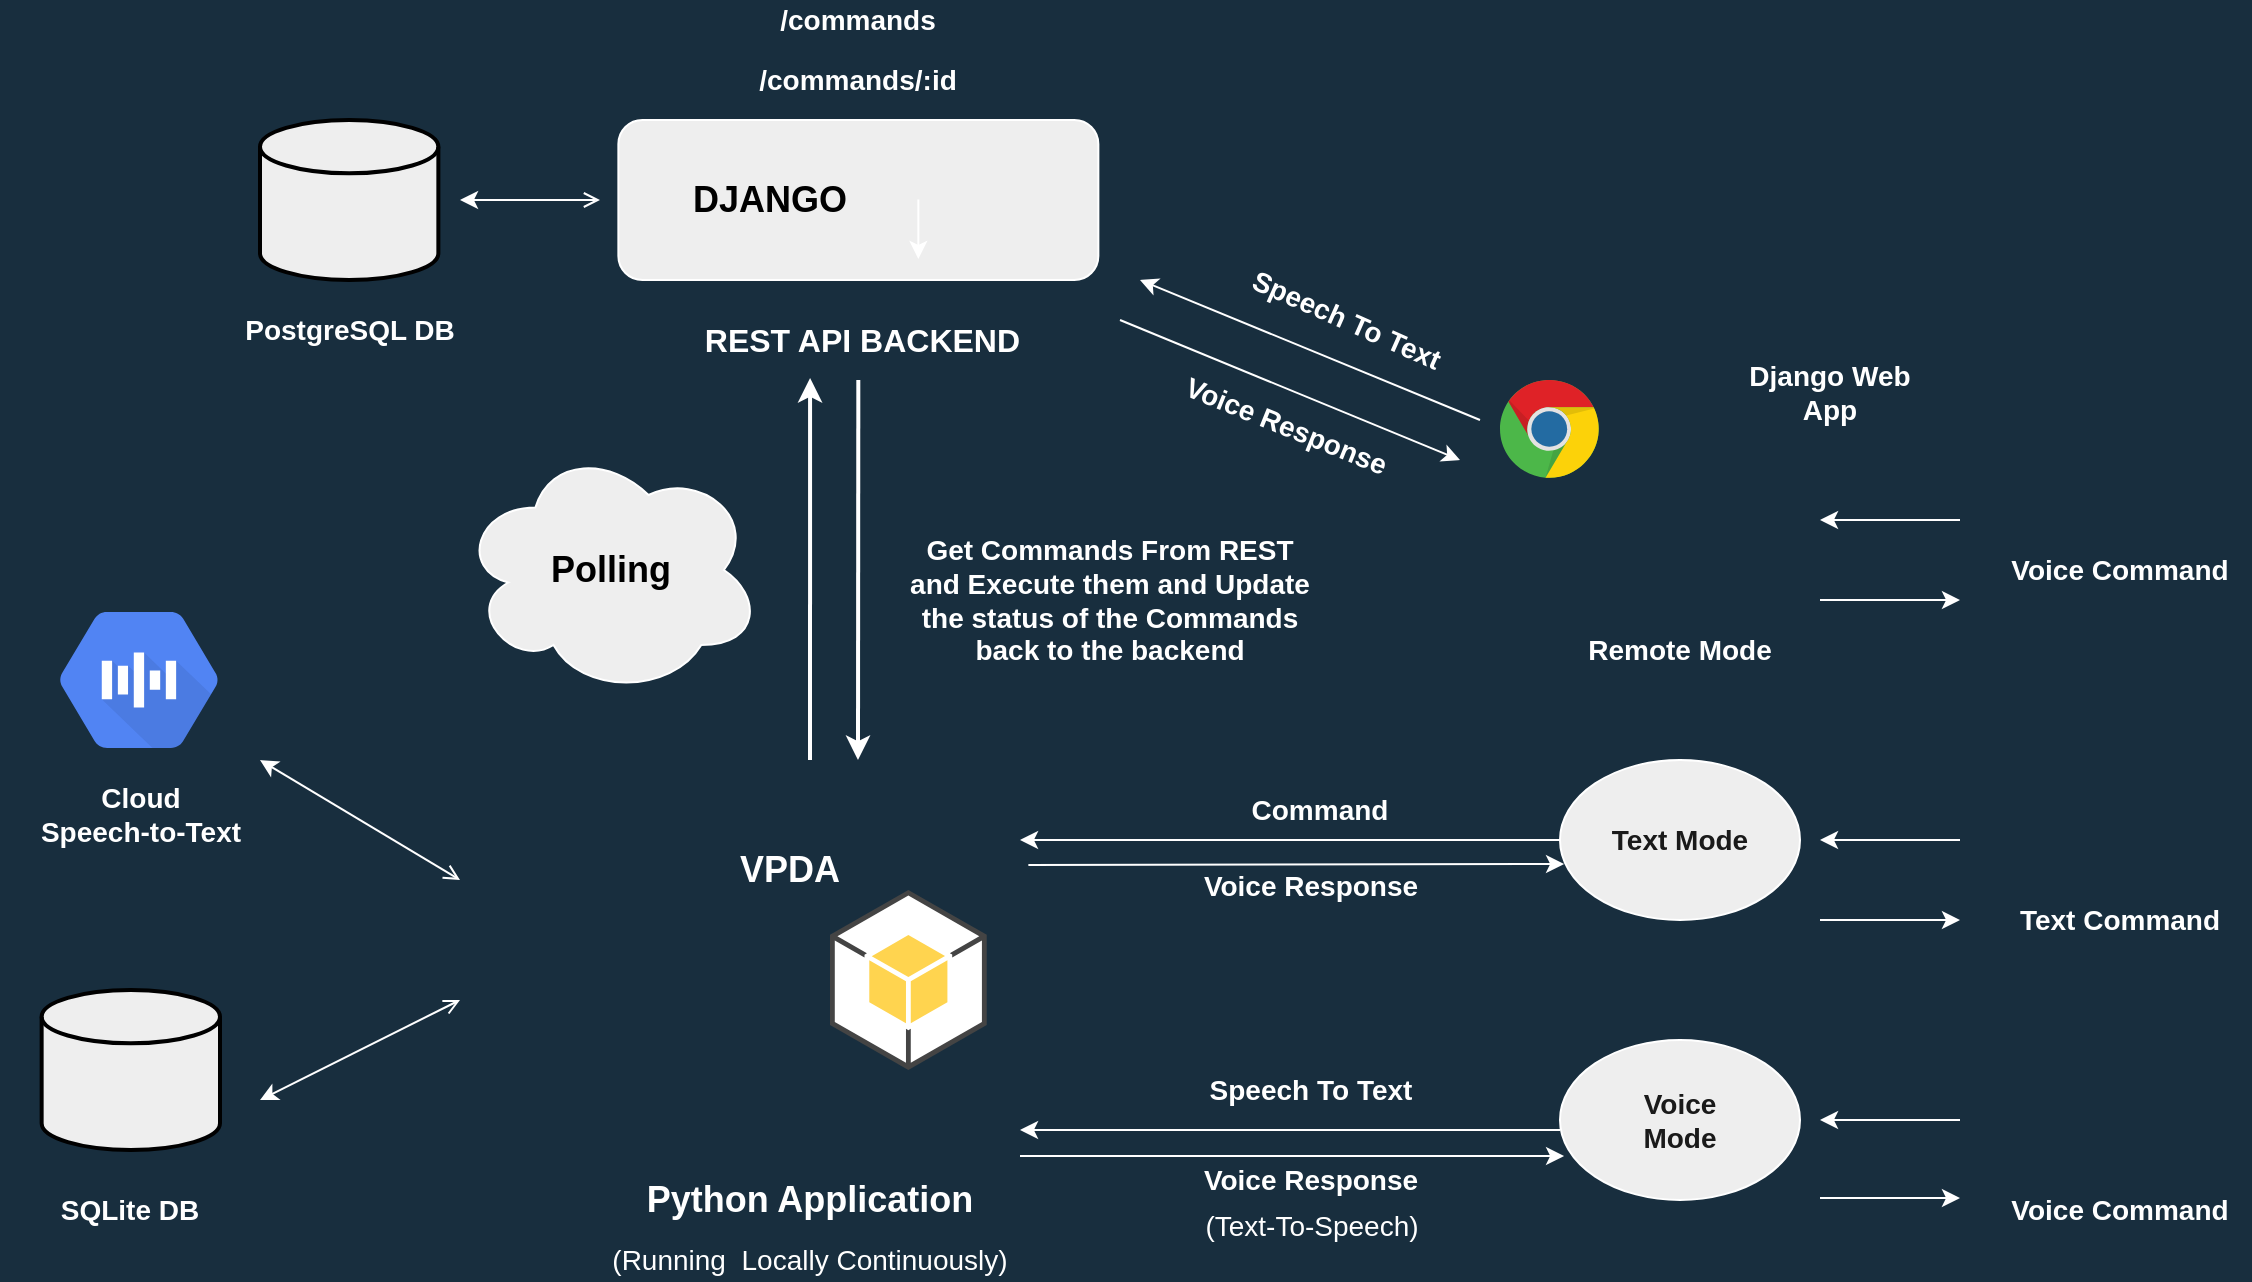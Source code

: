 <mxfile version="14.9.0" type="github">
  <diagram id="kuEGRkW_MY6x3EW_wBt1" name="Page-1">
    <mxGraphModel dx="1422" dy="806" grid="1" gridSize="10" guides="1" tooltips="1" connect="1" arrows="1" fold="1" page="1" pageScale="1" pageWidth="1654" pageHeight="2336" background="#182E3E" math="0" shadow="0">
      <root>
        <mxCell id="0" />
        <mxCell id="1" parent="0" />
        <mxCell id="oGfjhjowSKPKWQti_45B-2" value="" style="rounded=1;whiteSpace=wrap;html=1;sketch=0;fontColor=#1A1A1A;strokeColor=#FFFFFF;fillColor=#EEEEEE;" vertex="1" parent="1">
          <mxGeometry x="599.18" y="240" width="240" height="80" as="geometry" />
        </mxCell>
        <mxCell id="oGfjhjowSKPKWQti_45B-5" value="" style="shape=image;html=1;verticalAlign=top;verticalLabelPosition=bottom;labelBackgroundColor=#ffffff;imageAspect=0;aspect=fixed;image=https://cdn3.iconfinder.com/data/icons/logos-and-brands-adobe/512/267_Python-128.png;rounded=0;sketch=0;fontColor=#1A1A1A;strokeColor=#FFFFFF;fillColor=#EEEEEE;" vertex="1" parent="1">
          <mxGeometry x="749.18" y="250" width="59.5" height="59.5" as="geometry" />
        </mxCell>
        <mxCell id="oGfjhjowSKPKWQti_45B-58" style="edgeStyle=none;rounded=1;sketch=0;orthogonalLoop=1;jettySize=auto;html=1;fontColor=#FFFFFF;startArrow=none;startFill=0;strokeColor=#FFFFFF;strokeWidth=2;" edge="1" parent="1" source="oGfjhjowSKPKWQti_45B-6">
          <mxGeometry relative="1" as="geometry">
            <mxPoint x="719" y="560" as="targetPoint" />
          </mxGeometry>
        </mxCell>
        <mxCell id="oGfjhjowSKPKWQti_45B-6" value="&lt;font color=&quot;#ffffff&quot; size=&quot;1&quot;&gt;&lt;b style=&quot;font-size: 16px&quot;&gt;&amp;nbsp;REST API BACKEND&lt;/b&gt;&lt;/font&gt;" style="text;html=1;strokeColor=none;fillColor=none;align=center;verticalAlign=middle;whiteSpace=wrap;rounded=0;sketch=0;fontColor=#1A1A1A;" vertex="1" parent="1">
          <mxGeometry x="634.18" y="330" width="170" height="40" as="geometry" />
        </mxCell>
        <mxCell id="oGfjhjowSKPKWQti_45B-7" value="&lt;b&gt;&lt;font color=&quot;#000000&quot; style=&quot;font-size: 18px&quot;&gt;DJANGO&lt;/font&gt;&lt;/b&gt;" style="text;html=1;strokeColor=none;fillColor=none;align=center;verticalAlign=middle;whiteSpace=wrap;rounded=0;sketch=0;fontColor=#1A1A1A;" vertex="1" parent="1">
          <mxGeometry x="610" y="257.5" width="130" height="45" as="geometry" />
        </mxCell>
        <mxCell id="oGfjhjowSKPKWQti_45B-9" value="" style="outlineConnect=0;dashed=0;verticalLabelPosition=bottom;verticalAlign=top;align=center;html=1;shape=mxgraph.aws3.android;fillColor=#FFD44F;gradientColor=none;rounded=0;sketch=0;fontColor=#1A1A1A;strokeColor=#FFFFFF;" vertex="1" parent="1">
          <mxGeometry x="705.0" y="625" width="78.37" height="90" as="geometry" />
        </mxCell>
        <mxCell id="oGfjhjowSKPKWQti_45B-10" value="&lt;font color=&quot;#ffffff&quot; style=&quot;font-size: 18px&quot;&gt;&lt;b&gt;Python Application&lt;/b&gt;&lt;/font&gt;" style="text;html=1;strokeColor=none;fillColor=none;align=center;verticalAlign=middle;whiteSpace=wrap;rounded=0;sketch=0;fontColor=#1A1A1A;" vertex="1" parent="1">
          <mxGeometry x="610.0" y="760" width="170" height="40" as="geometry" />
        </mxCell>
        <mxCell id="oGfjhjowSKPKWQti_45B-12" value="" style="shape=image;html=1;verticalAlign=top;verticalLabelPosition=bottom;labelBackgroundColor=#ffffff;imageAspect=0;aspect=fixed;image=https://cdn2.iconfinder.com/data/icons/whcompare-isometric-web-hosting-servers/50/root-access-128.png;rounded=0;sketch=0;fontColor=#1A1A1A;strokeColor=#FFFFFF;fillColor=#EEEEEE;" vertex="1" parent="1">
          <mxGeometry x="535.0" y="575" width="160" height="160" as="geometry" />
        </mxCell>
        <mxCell id="oGfjhjowSKPKWQti_45B-31" style="edgeStyle=orthogonalEdgeStyle;curved=0;rounded=1;sketch=0;orthogonalLoop=1;jettySize=auto;html=1;exitX=0;exitY=0.5;exitDx=0;exitDy=0;fontColor=#FFFFFF;strokeColor=#FFFFFF;" edge="1" parent="1" source="oGfjhjowSKPKWQti_45B-13">
          <mxGeometry relative="1" as="geometry">
            <mxPoint x="800" y="600" as="targetPoint" />
          </mxGeometry>
        </mxCell>
        <mxCell id="oGfjhjowSKPKWQti_45B-13" value="&lt;b&gt;&lt;font style=&quot;font-size: 14px&quot;&gt;Text Mode&lt;/font&gt;&lt;/b&gt;" style="ellipse;whiteSpace=wrap;html=1;rounded=0;sketch=0;fontColor=#1A1A1A;strokeColor=#FFFFFF;fillColor=#EEEEEE;" vertex="1" parent="1">
          <mxGeometry x="1070" y="560" width="120" height="80" as="geometry" />
        </mxCell>
        <mxCell id="oGfjhjowSKPKWQti_45B-14" value="&lt;font style=&quot;font-size: 14px&quot;&gt;&lt;b&gt;Voice&lt;br&gt;Mode&lt;/b&gt;&lt;/font&gt;" style="ellipse;whiteSpace=wrap;html=1;rounded=0;sketch=0;fontColor=#1A1A1A;strokeColor=#FFFFFF;fillColor=#EEEEEE;" vertex="1" parent="1">
          <mxGeometry x="1070" y="700" width="120" height="80" as="geometry" />
        </mxCell>
        <mxCell id="oGfjhjowSKPKWQti_45B-59" style="edgeStyle=none;rounded=1;sketch=0;orthogonalLoop=1;jettySize=auto;html=1;fontColor=#FFFFFF;startArrow=none;startFill=0;strokeColor=#FFFFFF;entryX=0.358;entryY=0.975;entryDx=0;entryDy=0;entryPerimeter=0;strokeWidth=2;" edge="1" parent="1" target="oGfjhjowSKPKWQti_45B-6">
          <mxGeometry relative="1" as="geometry">
            <mxPoint x="695" y="560" as="sourcePoint" />
            <mxPoint x="695" y="380" as="targetPoint" />
          </mxGeometry>
        </mxCell>
        <mxCell id="oGfjhjowSKPKWQti_45B-16" value="&lt;font color=&quot;#ffffff&quot; style=&quot;font-size: 18px&quot;&gt;&lt;b&gt;VPDA&lt;/b&gt;&lt;/font&gt;" style="text;html=1;strokeColor=none;fillColor=none;align=center;verticalAlign=middle;whiteSpace=wrap;rounded=0;sketch=0;fontColor=#1A1A1A;" vertex="1" parent="1">
          <mxGeometry x="630" y="590" width="110" height="50" as="geometry" />
        </mxCell>
        <mxCell id="oGfjhjowSKPKWQti_45B-18" value="" style="shape=image;html=1;verticalAlign=top;verticalLabelPosition=bottom;labelBackgroundColor=#ffffff;imageAspect=0;aspect=fixed;image=https://cdn2.iconfinder.com/data/icons/whcompare-isometric-web-hosting-servers/50/web-browser-on-laptop-128.png;rounded=0;sketch=0;fontColor=#1A1A1A;strokeColor=#FFFFFF;fillColor=#EEEEEE;" vertex="1" parent="1">
          <mxGeometry x="1080" y="380" width="100" height="100" as="geometry" />
        </mxCell>
        <mxCell id="oGfjhjowSKPKWQti_45B-21" value="" style="endArrow=classic;html=1;fontColor=#FFFFFF;strokeColor=#FFFFFF;" edge="1" parent="1">
          <mxGeometry width="50" height="50" relative="1" as="geometry">
            <mxPoint x="1270" y="600" as="sourcePoint" />
            <mxPoint x="1200" y="600" as="targetPoint" />
          </mxGeometry>
        </mxCell>
        <mxCell id="oGfjhjowSKPKWQti_45B-22" value="" style="endArrow=classic;html=1;fontColor=#FFFFFF;strokeColor=#FFFFFF;" edge="1" parent="1">
          <mxGeometry width="50" height="50" relative="1" as="geometry">
            <mxPoint x="1270" y="740" as="sourcePoint" />
            <mxPoint x="1200" y="740" as="targetPoint" />
          </mxGeometry>
        </mxCell>
        <mxCell id="oGfjhjowSKPKWQti_45B-23" value="" style="endArrow=classic;html=1;fontColor=#FFFFFF;strokeColor=#FFFFFF;" edge="1" parent="1">
          <mxGeometry width="50" height="50" relative="1" as="geometry">
            <mxPoint x="1270" y="440" as="sourcePoint" />
            <mxPoint x="1200" y="440" as="targetPoint" />
          </mxGeometry>
        </mxCell>
        <mxCell id="oGfjhjowSKPKWQti_45B-24" value="&lt;font color=&quot;#ffffff&quot; style=&quot;font-size: 14px&quot;&gt;&lt;b&gt;Django Web &lt;br&gt;App&lt;/b&gt;&lt;/font&gt;" style="text;html=1;strokeColor=none;fillColor=none;align=center;verticalAlign=middle;whiteSpace=wrap;rounded=0;sketch=0;fontColor=#1A1A1A;" vertex="1" parent="1">
          <mxGeometry x="1140" y="360" width="130" height="32.5" as="geometry" />
        </mxCell>
        <mxCell id="oGfjhjowSKPKWQti_45B-25" value="" style="dashed=0;outlineConnect=0;html=1;align=center;labelPosition=center;verticalLabelPosition=bottom;verticalAlign=top;shape=mxgraph.weblogos.chrome;rounded=0;sketch=0;fontColor=#1A1A1A;strokeColor=#FFFFFF;fillColor=#EEEEEE;" vertex="1" parent="1">
          <mxGeometry x="1040" y="370" width="50" height="50" as="geometry" />
        </mxCell>
        <mxCell id="oGfjhjowSKPKWQti_45B-27" value="" style="strokeWidth=2;html=1;shape=mxgraph.flowchart.database;whiteSpace=wrap;rounded=0;sketch=0;fontColor=#1A1A1A;fillColor=#EEEEEE;" vertex="1" parent="1">
          <mxGeometry x="420.0" y="240" width="89.18" height="80" as="geometry" />
        </mxCell>
        <mxCell id="oGfjhjowSKPKWQti_45B-28" style="edgeStyle=orthogonalEdgeStyle;curved=0;rounded=1;sketch=0;orthogonalLoop=1;jettySize=auto;html=1;exitX=0;exitY=0.5;exitDx=0;exitDy=0;entryX=0;entryY=1;entryDx=0;entryDy=0;fontColor=#FFFFFF;strokeColor=#FFFFFF;" edge="1" parent="1" source="oGfjhjowSKPKWQti_45B-5" target="oGfjhjowSKPKWQti_45B-5">
          <mxGeometry relative="1" as="geometry" />
        </mxCell>
        <mxCell id="oGfjhjowSKPKWQti_45B-29" value="" style="strokeWidth=2;html=1;shape=mxgraph.flowchart.database;whiteSpace=wrap;rounded=0;sketch=0;fontColor=#1A1A1A;fillColor=#EEEEEE;" vertex="1" parent="1">
          <mxGeometry x="310.82" y="675" width="89.18" height="80" as="geometry" />
        </mxCell>
        <mxCell id="oGfjhjowSKPKWQti_45B-30" value="&lt;font color=&quot;#ffffff&quot; style=&quot;font-size: 14px&quot;&gt;Cloud&lt;br&gt;Speech-to-Text&lt;/font&gt;" style="html=1;fillColor=#5184F3;strokeColor=none;verticalAlign=top;labelPosition=center;verticalLabelPosition=bottom;align=center;spacingTop=-6;fontSize=11;fontStyle=1;fontColor=#999999;shape=mxgraph.gcp2.hexIcon;prIcon=cloud_speech_api;rounded=0;sketch=0;" vertex="1" parent="1">
          <mxGeometry x="299.18" y="470" width="120.82" height="100" as="geometry" />
        </mxCell>
        <mxCell id="oGfjhjowSKPKWQti_45B-32" value="" style="shape=image;html=1;verticalAlign=top;verticalLabelPosition=bottom;labelBackgroundColor=#ffffff;imageAspect=0;aspect=fixed;image=https://cdn4.iconfinder.com/data/icons/desktop-app-free/32/Desktop_Desktop_App_Keyboard_PC_Technology-12-128.png;rounded=0;sketch=0;fontColor=#1A1A1A;strokeColor=#FFFFFF;fillColor=#EEEEEE;" vertex="1" parent="1">
          <mxGeometry x="1310" y="547.5" width="80" height="80" as="geometry" />
        </mxCell>
        <mxCell id="oGfjhjowSKPKWQti_45B-33" value="&lt;font color=&quot;#ffffff&quot; style=&quot;font-size: 14px&quot;&gt;&lt;b&gt;Text Command&lt;/b&gt;&lt;/font&gt;" style="text;html=1;strokeColor=none;fillColor=none;align=center;verticalAlign=middle;whiteSpace=wrap;rounded=0;sketch=0;fontColor=#1A1A1A;" vertex="1" parent="1">
          <mxGeometry x="1285" y="625" width="130" height="30" as="geometry" />
        </mxCell>
        <mxCell id="oGfjhjowSKPKWQti_45B-34" value="" style="shape=image;html=1;verticalAlign=top;verticalLabelPosition=bottom;labelBackgroundColor=#ffffff;imageAspect=0;aspect=fixed;image=https://cdn1.iconfinder.com/data/icons/feather-2/24/mic-128.png;rounded=0;sketch=0;fontColor=#1A1A1A;strokeColor=#FFFFFF;fillColor=#EEEEEE;" vertex="1" parent="1">
          <mxGeometry x="1310" y="680" width="80" height="80" as="geometry" />
        </mxCell>
        <mxCell id="oGfjhjowSKPKWQti_45B-40" value="&lt;font color=&quot;#ffffff&quot; style=&quot;font-size: 14px&quot;&gt;&lt;b&gt;Voice Command&lt;/b&gt;&lt;/font&gt;" style="text;html=1;strokeColor=none;fillColor=none;align=center;verticalAlign=middle;whiteSpace=wrap;rounded=0;sketch=0;fontColor=#1A1A1A;" vertex="1" parent="1">
          <mxGeometry x="1285" y="770" width="130" height="30" as="geometry" />
        </mxCell>
        <mxCell id="oGfjhjowSKPKWQti_45B-41" value="" style="shape=image;html=1;verticalAlign=top;verticalLabelPosition=bottom;labelBackgroundColor=#ffffff;imageAspect=0;aspect=fixed;image=https://cdn1.iconfinder.com/data/icons/feather-2/24/mic-128.png;rounded=0;sketch=0;strokeColor=#FFFFFF;fillColor=#EEEEEE;fontColor=#FFFFFF;" vertex="1" parent="1">
          <mxGeometry x="1310" y="360" width="80" height="80" as="geometry" />
        </mxCell>
        <mxCell id="oGfjhjowSKPKWQti_45B-42" value="&lt;font color=&quot;#ffffff&quot; style=&quot;font-size: 14px&quot;&gt;&lt;b&gt;Voice Command&lt;/b&gt;&lt;/font&gt;" style="text;html=1;strokeColor=none;fillColor=none;align=center;verticalAlign=middle;whiteSpace=wrap;rounded=0;sketch=0;fontColor=#1A1A1A;" vertex="1" parent="1">
          <mxGeometry x="1285" y="450" width="130" height="30" as="geometry" />
        </mxCell>
        <mxCell id="oGfjhjowSKPKWQti_45B-43" value="&lt;font color=&quot;#ffffff&quot; style=&quot;font-size: 14px&quot;&gt;&lt;b&gt;Remote Mode&lt;/b&gt;&lt;/font&gt;" style="text;html=1;strokeColor=none;fillColor=none;align=center;verticalAlign=middle;whiteSpace=wrap;rounded=0;sketch=0;fontColor=#1A1A1A;" vertex="1" parent="1">
          <mxGeometry x="1065" y="490" width="130" height="30" as="geometry" />
        </mxCell>
        <mxCell id="oGfjhjowSKPKWQti_45B-45" value="" style="endArrow=classic;html=1;fontColor=#FFFFFF;strokeColor=#FFFFFF;" edge="1" parent="1">
          <mxGeometry width="50" height="50" relative="1" as="geometry">
            <mxPoint x="1030" y="390" as="sourcePoint" />
            <mxPoint x="860" y="320" as="targetPoint" />
          </mxGeometry>
        </mxCell>
        <mxCell id="oGfjhjowSKPKWQti_45B-47" value="" style="endArrow=classic;html=1;fontColor=#FFFFFF;strokeColor=#FFFFFF;" edge="1" parent="1">
          <mxGeometry width="50" height="50" relative="1" as="geometry">
            <mxPoint x="850" y="340" as="sourcePoint" />
            <mxPoint x="1020" y="410" as="targetPoint" />
          </mxGeometry>
        </mxCell>
        <mxCell id="oGfjhjowSKPKWQti_45B-48" value="&lt;font color=&quot;#ffffff&quot; style=&quot;font-size: 14px&quot;&gt;&lt;b&gt;PostgreSQL DB&lt;/b&gt;&lt;/font&gt;" style="text;html=1;strokeColor=none;fillColor=none;align=center;verticalAlign=middle;whiteSpace=wrap;rounded=0;sketch=0;fontColor=#1A1A1A;" vertex="1" parent="1">
          <mxGeometry x="399.59" y="330" width="130" height="30" as="geometry" />
        </mxCell>
        <mxCell id="oGfjhjowSKPKWQti_45B-49" value="&lt;font color=&quot;#ffffff&quot; style=&quot;font-size: 14px&quot;&gt;&lt;b&gt;SQLite DB&lt;/b&gt;&lt;/font&gt;" style="text;html=1;strokeColor=none;fillColor=none;align=center;verticalAlign=middle;whiteSpace=wrap;rounded=0;sketch=0;fontColor=#1A1A1A;" vertex="1" parent="1">
          <mxGeometry x="290.0" y="770" width="130" height="30" as="geometry" />
        </mxCell>
        <mxCell id="oGfjhjowSKPKWQti_45B-50" style="edgeStyle=orthogonalEdgeStyle;curved=0;rounded=1;sketch=0;orthogonalLoop=1;jettySize=auto;html=1;exitX=0;exitY=0.5;exitDx=0;exitDy=0;fontColor=#FFFFFF;strokeColor=#FFFFFF;" edge="1" parent="1">
          <mxGeometry relative="1" as="geometry">
            <mxPoint x="800" y="745" as="targetPoint" />
            <mxPoint x="1070" y="745" as="sourcePoint" />
          </mxGeometry>
        </mxCell>
        <mxCell id="oGfjhjowSKPKWQti_45B-51" value="" style="endArrow=classic;html=1;fontColor=#FFFFFF;strokeColor=#FFFFFF;startArrow=open;startFill=0;" edge="1" parent="1">
          <mxGeometry width="50" height="50" relative="1" as="geometry">
            <mxPoint x="520" y="620" as="sourcePoint" />
            <mxPoint x="420" y="560" as="targetPoint" />
          </mxGeometry>
        </mxCell>
        <mxCell id="oGfjhjowSKPKWQti_45B-54" value="" style="endArrow=classic;html=1;fontColor=#FFFFFF;strokeColor=#FFFFFF;startArrow=open;startFill=0;" edge="1" parent="1">
          <mxGeometry width="50" height="50" relative="1" as="geometry">
            <mxPoint x="520" y="680" as="sourcePoint" />
            <mxPoint x="420" y="730" as="targetPoint" />
          </mxGeometry>
        </mxCell>
        <mxCell id="oGfjhjowSKPKWQti_45B-60" value="&lt;font style=&quot;font-size: 14px&quot;&gt;(Running&amp;nbsp; Locally Continuously)&lt;/font&gt;" style="text;html=1;strokeColor=none;fillColor=none;align=center;verticalAlign=middle;whiteSpace=wrap;rounded=0;sketch=0;fontColor=#FFFFFF;" vertex="1" parent="1">
          <mxGeometry x="590" y="800" width="210" height="20" as="geometry" />
        </mxCell>
        <mxCell id="oGfjhjowSKPKWQti_45B-61" value="" style="endArrow=classic;html=1;fontColor=#FFFFFF;strokeColor=#FFFFFF;startArrow=open;startFill=0;" edge="1" parent="1">
          <mxGeometry width="50" height="50" relative="1" as="geometry">
            <mxPoint x="590" y="280" as="sourcePoint" />
            <mxPoint x="520" y="280" as="targetPoint" />
          </mxGeometry>
        </mxCell>
        <mxCell id="oGfjhjowSKPKWQti_45B-62" value="&lt;font style=&quot;font-size: 14px&quot;&gt;&lt;b&gt;/commands&lt;/b&gt;&lt;/font&gt;" style="text;html=1;strokeColor=none;fillColor=none;align=center;verticalAlign=middle;whiteSpace=wrap;rounded=0;sketch=0;fontColor=#FFFFFF;" vertex="1" parent="1">
          <mxGeometry x="619.18" y="180" width="200" height="20" as="geometry" />
        </mxCell>
        <mxCell id="oGfjhjowSKPKWQti_45B-65" value="&lt;font style=&quot;font-size: 14px&quot;&gt;&lt;b&gt;/commands/:id&lt;/b&gt;&lt;/font&gt;" style="text;html=1;strokeColor=none;fillColor=none;align=center;verticalAlign=middle;whiteSpace=wrap;rounded=0;sketch=0;fontColor=#FFFFFF;" vertex="1" parent="1">
          <mxGeometry x="619.18" y="210" width="200" height="20" as="geometry" />
        </mxCell>
        <mxCell id="oGfjhjowSKPKWQti_45B-67" value="&lt;b&gt;&lt;font style=&quot;font-size: 14px&quot;&gt;Get Commands From REST and Execute them and Update the status of the Commands back to the backend&lt;/font&gt;&lt;/b&gt;" style="text;html=1;strokeColor=none;fillColor=none;align=center;verticalAlign=middle;whiteSpace=wrap;rounded=0;sketch=0;fontColor=#FFFFFF;" vertex="1" parent="1">
          <mxGeometry x="740" y="450" width="210" height="60" as="geometry" />
        </mxCell>
        <mxCell id="oGfjhjowSKPKWQti_45B-68" value="&lt;b&gt;&lt;font style=&quot;font-size: 18px&quot; color=&quot;#000000&quot;&gt;Polling&lt;/font&gt;&lt;/b&gt;" style="ellipse;shape=cloud;whiteSpace=wrap;html=1;rounded=0;sketch=0;fontColor=#FFFFFF;strokeColor=#FFFFFF;fillColor=#EEEEEE;" vertex="1" parent="1">
          <mxGeometry x="520" y="402.5" width="150.82" height="125" as="geometry" />
        </mxCell>
        <mxCell id="oGfjhjowSKPKWQti_45B-72" value="&lt;b&gt;&lt;font style=&quot;font-size: 14px&quot;&gt;Command&lt;/font&gt;&lt;/b&gt;" style="text;html=1;strokeColor=none;fillColor=none;align=center;verticalAlign=middle;whiteSpace=wrap;rounded=0;sketch=0;fontColor=#FFFFFF;" vertex="1" parent="1">
          <mxGeometry x="870" y="575" width="160" height="20" as="geometry" />
        </mxCell>
        <mxCell id="oGfjhjowSKPKWQti_45B-73" value="&lt;b&gt;&lt;font style=&quot;font-size: 14px&quot;&gt;Speech To Text&lt;/font&gt;&lt;/b&gt;" style="text;html=1;strokeColor=none;fillColor=none;align=center;verticalAlign=middle;whiteSpace=wrap;rounded=0;sketch=0;fontColor=#FFFFFF;" vertex="1" parent="1">
          <mxGeometry x="839.18" y="715" width="213" height="20" as="geometry" />
        </mxCell>
        <mxCell id="oGfjhjowSKPKWQti_45B-74" value="" style="endArrow=classic;html=1;fontColor=#FFFFFF;strokeColor=#FFFFFF;entryX=0.017;entryY=0.65;entryDx=0;entryDy=0;entryPerimeter=0;" edge="1" parent="1" target="oGfjhjowSKPKWQti_45B-13">
          <mxGeometry width="50" height="50" relative="1" as="geometry">
            <mxPoint x="804.18" y="612.5" as="sourcePoint" />
            <mxPoint x="1064.18" y="612.5" as="targetPoint" />
          </mxGeometry>
        </mxCell>
        <mxCell id="oGfjhjowSKPKWQti_45B-75" value="" style="endArrow=classic;html=1;fontColor=#FFFFFF;strokeColor=#FFFFFF;entryX=0.017;entryY=0.725;entryDx=0;entryDy=0;entryPerimeter=0;" edge="1" parent="1" target="oGfjhjowSKPKWQti_45B-14">
          <mxGeometry width="50" height="50" relative="1" as="geometry">
            <mxPoint x="800" y="758" as="sourcePoint" />
            <mxPoint x="1065" y="760" as="targetPoint" />
          </mxGeometry>
        </mxCell>
        <mxCell id="oGfjhjowSKPKWQti_45B-76" value="&lt;b&gt;&lt;font style=&quot;font-size: 14px&quot;&gt;Voice Response&lt;/font&gt;&lt;/b&gt;" style="text;html=1;strokeColor=none;fillColor=none;align=center;verticalAlign=middle;whiteSpace=wrap;rounded=0;sketch=0;fontColor=#FFFFFF;" vertex="1" parent="1">
          <mxGeometry x="839.18" y="760" width="213" height="20" as="geometry" />
        </mxCell>
        <mxCell id="oGfjhjowSKPKWQti_45B-77" value="&lt;b&gt;&lt;font style=&quot;font-size: 14px&quot;&gt;Voice Response&lt;/font&gt;&lt;/b&gt;" style="text;html=1;strokeColor=none;fillColor=none;align=center;verticalAlign=middle;whiteSpace=wrap;rounded=0;sketch=0;fontColor=#FFFFFF;" vertex="1" parent="1">
          <mxGeometry x="839.18" y="612.5" width="213" height="20" as="geometry" />
        </mxCell>
        <mxCell id="oGfjhjowSKPKWQti_45B-78" value="&lt;b&gt;&lt;font style=&quot;font-size: 14px&quot;&gt;Voice Response&lt;/font&gt;&lt;/b&gt;" style="text;html=1;strokeColor=none;fillColor=none;align=center;verticalAlign=middle;whiteSpace=wrap;rounded=0;sketch=0;fontColor=#FFFFFF;rotation=22;" vertex="1" parent="1">
          <mxGeometry x="827" y="382.5" width="213" height="20" as="geometry" />
        </mxCell>
        <mxCell id="oGfjhjowSKPKWQti_45B-79" value="&lt;b&gt;&lt;font style=&quot;font-size: 14px&quot;&gt;Speech To Text&lt;/font&gt;&lt;/b&gt;" style="text;html=1;strokeColor=none;fillColor=none;align=center;verticalAlign=middle;whiteSpace=wrap;rounded=0;sketch=0;fontColor=#FFFFFF;rotation=24;" vertex="1" parent="1">
          <mxGeometry x="857" y="330" width="213" height="20" as="geometry" />
        </mxCell>
        <mxCell id="oGfjhjowSKPKWQti_45B-80" value="" style="shape=image;html=1;verticalAlign=top;verticalLabelPosition=bottom;labelBackgroundColor=#ffffff;imageAspect=0;aspect=fixed;image=https://cdn4.iconfinder.com/data/icons/basic-ui-2-line/32/speaker-high-sound-volume-voice-128.png;rounded=0;sketch=0;fontColor=#FFFFFF;strokeColor=#FFFFFF;fillColor=#EEEEEE;" vertex="1" parent="1">
          <mxGeometry x="1210" y="482.5" width="37.5" height="37.5" as="geometry" />
        </mxCell>
        <mxCell id="oGfjhjowSKPKWQti_45B-83" value="" style="endArrow=classic;html=1;fontColor=#FFFFFF;strokeColor=#FFFFFF;" edge="1" parent="1">
          <mxGeometry width="50" height="50" relative="1" as="geometry">
            <mxPoint x="1200" y="480" as="sourcePoint" />
            <mxPoint x="1270" y="480" as="targetPoint" />
            <Array as="points">
              <mxPoint x="1230" y="480" />
            </Array>
          </mxGeometry>
        </mxCell>
        <mxCell id="oGfjhjowSKPKWQti_45B-84" value="" style="endArrow=classic;html=1;fontColor=#FFFFFF;strokeColor=#FFFFFF;" edge="1" parent="1">
          <mxGeometry width="50" height="50" relative="1" as="geometry">
            <mxPoint x="1200" y="640" as="sourcePoint" />
            <mxPoint x="1270" y="640" as="targetPoint" />
            <Array as="points">
              <mxPoint x="1230" y="640" />
            </Array>
          </mxGeometry>
        </mxCell>
        <mxCell id="oGfjhjowSKPKWQti_45B-85" value="" style="endArrow=classic;html=1;fontColor=#FFFFFF;strokeColor=#FFFFFF;" edge="1" parent="1">
          <mxGeometry width="50" height="50" relative="1" as="geometry">
            <mxPoint x="1200" y="779" as="sourcePoint" />
            <mxPoint x="1270" y="779" as="targetPoint" />
            <Array as="points">
              <mxPoint x="1230" y="779" />
            </Array>
          </mxGeometry>
        </mxCell>
        <mxCell id="oGfjhjowSKPKWQti_45B-86" value="" style="shape=image;html=1;verticalAlign=top;verticalLabelPosition=bottom;labelBackgroundColor=#ffffff;imageAspect=0;aspect=fixed;image=https://cdn4.iconfinder.com/data/icons/basic-ui-2-line/32/speaker-high-sound-volume-voice-128.png;rounded=0;sketch=0;fontColor=#FFFFFF;strokeColor=#FFFFFF;fillColor=#EEEEEE;" vertex="1" parent="1">
          <mxGeometry x="1210" y="642.5" width="37.5" height="37.5" as="geometry" />
        </mxCell>
        <mxCell id="oGfjhjowSKPKWQti_45B-87" value="" style="shape=image;html=1;verticalAlign=top;verticalLabelPosition=bottom;labelBackgroundColor=#ffffff;imageAspect=0;aspect=fixed;image=https://cdn4.iconfinder.com/data/icons/basic-ui-2-line/32/speaker-high-sound-volume-voice-128.png;rounded=0;sketch=0;fontColor=#FFFFFF;strokeColor=#FFFFFF;fillColor=#EEEEEE;" vertex="1" parent="1">
          <mxGeometry x="1210" y="782.5" width="37.5" height="37.5" as="geometry" />
        </mxCell>
        <mxCell id="oGfjhjowSKPKWQti_45B-88" value="&lt;font style=&quot;font-size: 14px&quot;&gt;(Text-To-Speech)&lt;/font&gt;" style="text;html=1;strokeColor=none;fillColor=none;align=center;verticalAlign=middle;whiteSpace=wrap;rounded=0;sketch=0;fontColor=#FFFFFF;" vertex="1" parent="1">
          <mxGeometry x="840.68" y="782.5" width="210" height="20" as="geometry" />
        </mxCell>
      </root>
    </mxGraphModel>
  </diagram>
</mxfile>
